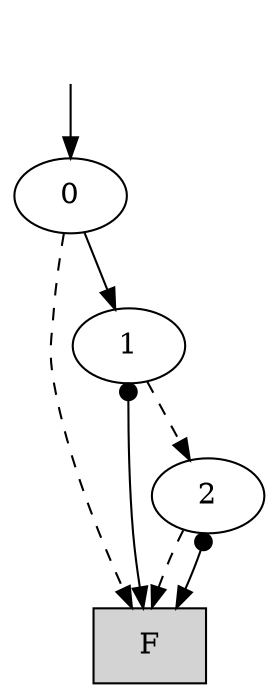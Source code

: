 digraph "DD" {
graph [dpi = 300];
center = true;
edge [dir = forward];
root [style=invis];
root -> 8388612 [style=solid dir=both arrowtail=none];
8388612 [label="0"];
0 [shape=box, style=filled, label="F"];
8388611 [label="1"];
8388610 [label="2"];
8388610 -> 0 [style=dashed];
8388610 -> 0 [style=solid dir=both arrowtail=dot];
8388611 -> 8388610 [style=dashed];
8388611 -> 0 [style=solid dir=both arrowtail=dot];
8388612 -> 0 [style=dashed];
8388612 -> 8388611 [style=solid dir=both arrowtail=none];
}
// Mapping from BDD nodes to DFT BEs as follows: 
// 0 -> A
// 1 -> B
// 2 -> C
